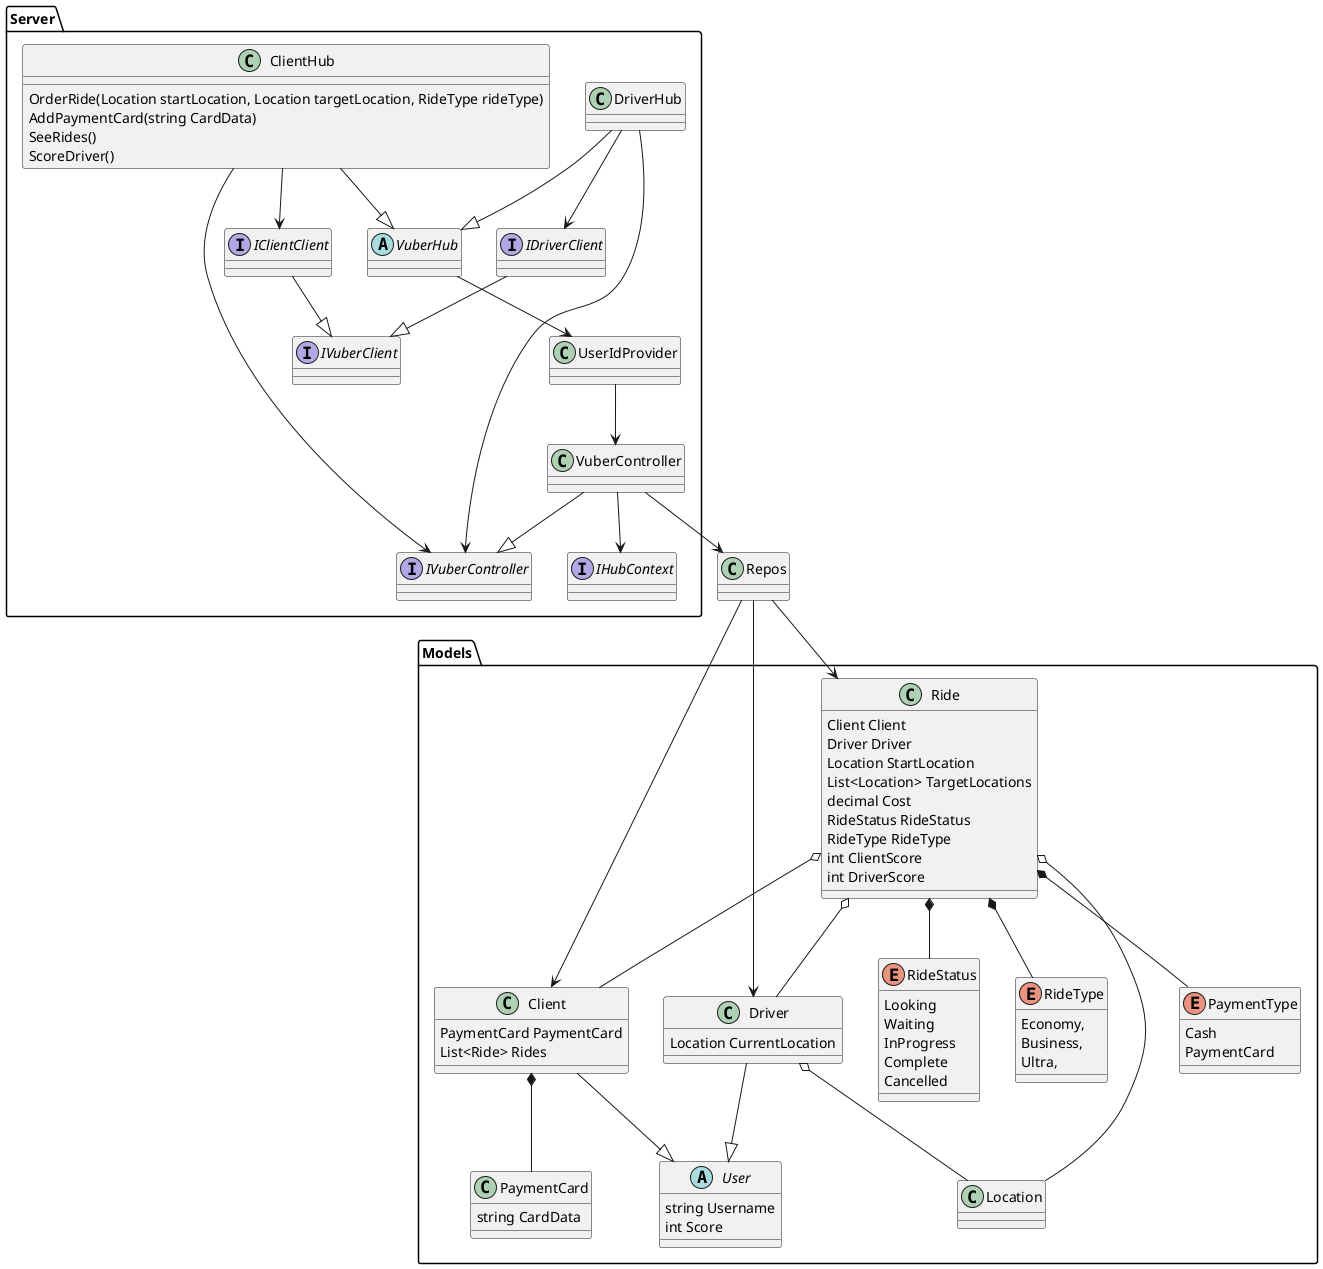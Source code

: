 @startuml

package Models {
        class Location

        abstract class User {
                string Username
                int Score
        }
        class Client {
                PaymentCard PaymentCard
                List<Ride> Rides
        }
        class Driver {
                Location CurrentLocation
        }
        class PaymentCard {
            string CardData
        }
        
        enum PaymentType{
                Cash
                PaymentCard
        }
        enum RideStatus {
                Looking
                Waiting
                InProgress
                Complete
                Cancelled
        }
        enum RideType {
                Economy,
                Business,
                Ultra,
        }
        class Ride {
                Client Client
                Driver Driver
                Location StartLocation
                List<Location> TargetLocations
                decimal Cost
                RideStatus RideStatus
                RideType RideType
                int ClientScore
                int DriverScore
        }

        Client --|> User
        Driver --|> User

        Driver o-- Location

        Ride o-- Client
        Ride o-- Driver
        Ride o-- Location
        Ride *-- RideStatus
        Ride *-- RideType
        Ride *-- PaymentType
        Client *-- PaymentCard
}

class Repos
Repos --> Client
Repos --> Driver
Repos --> Ride


package Server {
        interface IVuberController
        interface IHubContext
        class VuberController
        VuberController --|> IVuberController
        VuberController --> Repos
        VuberController --> IHubContext

        abstract class VuberHub
        class ClientHub{
                OrderRide(Location startLocation, Location targetLocation, RideType rideType)
                AddPaymentCard(string CardData)
                SeeRides()
                ScoreDriver()
        }
        class DriverHub
        ClientHub --|> VuberHub
        DriverHub --|> VuberHub
        ClientHub --> IVuberController
        DriverHub --> IVuberController

        class UserIdProvider
        UserIdProvider --> VuberController
        VuberHub --> UserIdProvider

        interface IVuberClient
        interface IClientClient
        interface IDriverClient
        IClientClient --|> IVuberClient
        IDriverClient --|> IVuberClient
        ClientHub --> IClientClient
        DriverHub --> IDriverClient
}

@enduml

